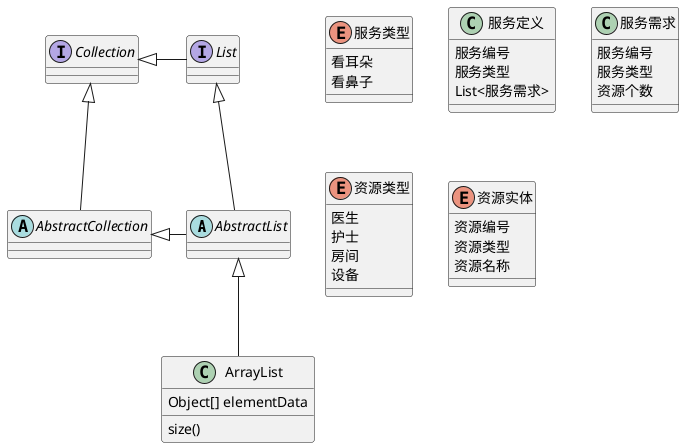 @startuml
'https://plantuml.com/class-diagram

abstract class AbstractList
abstract AbstractCollection
interface List
interface Collection

List <|-- AbstractList
Collection <|-- AbstractCollection

Collection <|- List
AbstractCollection <|- AbstractList
AbstractList <|-- ArrayList

class ArrayList {
Object[] elementData
size()
}


enum 服务类型 {
    看耳朵
    看鼻子
}

class 服务定义 {
    服务编号
    服务类型
    List<服务需求>
}

class 服务需求 {
    服务编号
    服务类型
    资源个数
}



enum 资源类型 {
    医生
    护士
    房间
    设备
}

enum 资源实体 {
    资源编号
    资源类型
    资源名称

}


@enduml